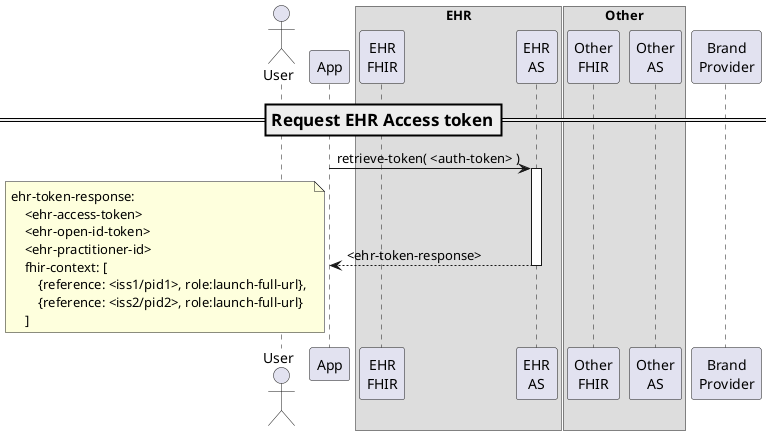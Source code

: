 @startuml

actor User
participant "App" as App
box EHR
    participant  "EHR\nFHIR" as EhrFHIR
    participant  "EHR\nAS" as EhrAS
end box
box Other
    participant  "Other\nFHIR" as OtherFHIR
    participant  "Other\nAS" as OtherAS
end box
participant  "Brand\nProvider" as BrandProvider

=== Request EHR Access token ==
App -> EhrAS ++: retrieve-token( <auth-token> )
App <-- EhrAS --: <ehr-token-response>
note left
    ehr-token-response:
        <ehr-access-token>
        <ehr-open-id-token>
        <ehr-practitioner-id>
        fhir-context: [ 
            {reference: <iss1/pid1>, role:launch-full-url}, 
            {reference: <iss2/pid2>, role:launch-full-url}
        ]
end note

@enduml